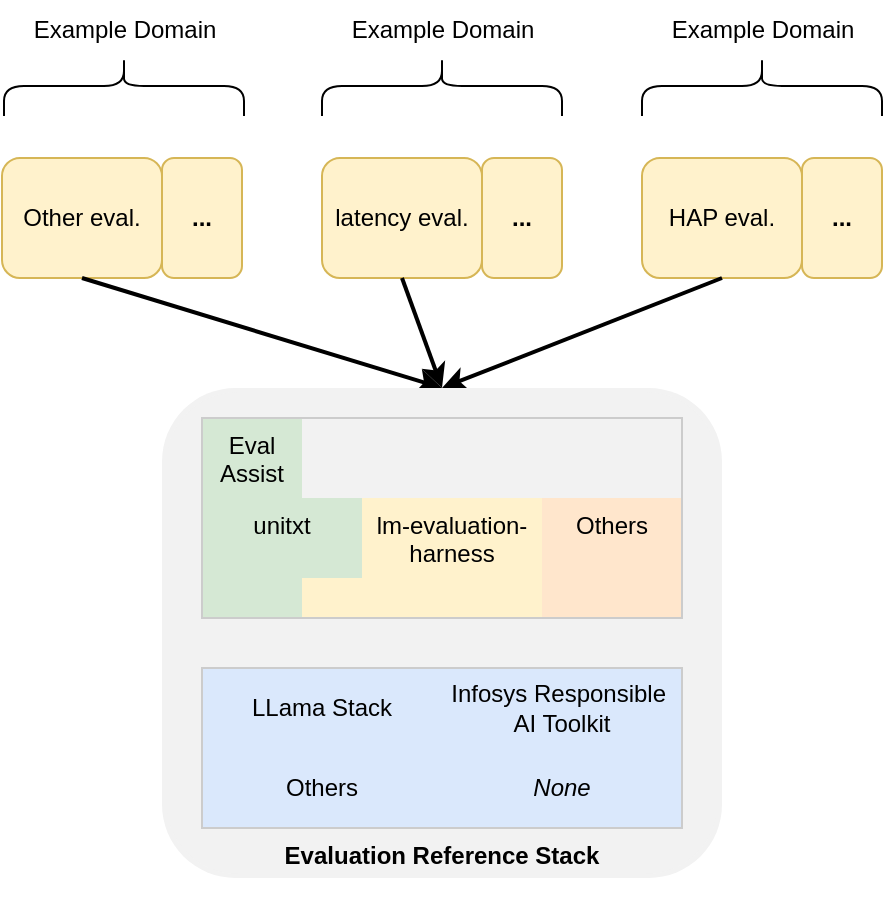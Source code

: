 <mxfile version="28.0.4">
  <diagram name="Page-1" id="09gnQbrcLcjUpxyhCd7x">
    <mxGraphModel dx="1106" dy="1004" grid="1" gridSize="10" guides="1" tooltips="1" connect="1" arrows="1" fold="1" page="1" pageScale="1" pageWidth="850" pageHeight="1100" background="#ffffff" math="0" shadow="0">
      <root>
        <mxCell id="0" />
        <mxCell id="1" parent="0" />
        <mxCell id="HqwWWxnO23v2ZquKlt4F-2" value="HAP eval." style="rounded=1;whiteSpace=wrap;html=1;fillColor=#fff2cc;strokeColor=#d6b656;" parent="1" vertex="1">
          <mxGeometry x="360" y="140" width="80" height="60" as="geometry" />
        </mxCell>
        <mxCell id="c8Kz1cjIccoRoO9TKuOa-3" value="&lt;b&gt;...&lt;/b&gt;" style="rounded=1;whiteSpace=wrap;html=1;fillColor=#fff2cc;strokeColor=#d6b656;" parent="1" vertex="1">
          <mxGeometry x="440" y="140" width="40" height="60" as="geometry" />
        </mxCell>
        <mxCell id="c8Kz1cjIccoRoO9TKuOa-4" value="latency eval.&lt;span style=&quot;color: rgba(0, 0, 0, 0); font-family: monospace; font-size: 0px; text-align: start; text-wrap: nowrap;&quot;&gt;%3CmxGraphModel%3E%3Croot%3E%3CmxCell%20id%3D%220%22%2F%3E%3CmxCell%20id%3D%221%22%20parent%3D%220%22%2F%3E%3CmxCell%20id%3D%222%22%20value%3D%22HAP%20eval.%22%20style%3D%22rounded%3D1%3BwhiteSpace%3Dwrap%3Bhtml%3D1%3BfillColor%3D%23fff2cc%3BstrokeColor%3D%23d6b656%3B%22%20vertex%3D%221%22%20parent%3D%221%22%3E%3CmxGeometry%20x%3D%22360%22%20y%3D%22340%22%20width%3D%2280%22%20height%3D%2260%22%20as%3D%22geometry%22%2F%3E%3C%2FmxCell%3E%3CmxCell%20id%3D%223%22%20value%3D%22%26lt%3Bb%26gt%3B...%26lt%3B%2Fb%26gt%3B%22%20style%3D%22rounded%3D1%3BwhiteSpace%3Dwrap%3Bhtml%3D1%3BfillColor%3D%23fff2cc%3BstrokeColor%3D%23d6b656%3B%22%20vertex%3D%221%22%20parent%3D%221%22%3E%3CmxGeometry%20x%3D%22440%22%20y%3D%22340%22%20width%3D%2240%22%20height%3D%2260%22%20as%3D%22geometry%22%2F%3E%3C%2FmxCell%3E%3C%2Froot%3E%3C%2FmxGraphModel%3E&lt;/span&gt;" style="rounded=1;whiteSpace=wrap;html=1;fillColor=#fff2cc;strokeColor=#d6b656;" parent="1" vertex="1">
          <mxGeometry x="200" y="140" width="80" height="60" as="geometry" />
        </mxCell>
        <mxCell id="c8Kz1cjIccoRoO9TKuOa-5" value="&lt;b&gt;...&lt;/b&gt;" style="rounded=1;whiteSpace=wrap;html=1;fillColor=#fff2cc;strokeColor=#d6b656;" parent="1" vertex="1">
          <mxGeometry x="280" y="140" width="40" height="60" as="geometry" />
        </mxCell>
        <mxCell id="c8Kz1cjIccoRoO9TKuOa-7" value="&lt;b&gt;...&lt;/b&gt;" style="rounded=1;whiteSpace=wrap;html=1;fillColor=#fff2cc;strokeColor=#d6b656;" parent="1" vertex="1">
          <mxGeometry x="120" y="140" width="40" height="60" as="geometry" />
        </mxCell>
        <mxCell id="c8Kz1cjIccoRoO9TKuOa-9" value="" style="shape=curlyBracket;whiteSpace=wrap;html=1;rounded=1;flipH=1;labelPosition=right;verticalLabelPosition=middle;align=left;verticalAlign=middle;size=0.5;rotation=270;" parent="1" vertex="1">
          <mxGeometry x="405" y="44" width="30" height="120" as="geometry" />
        </mxCell>
        <mxCell id="c8Kz1cjIccoRoO9TKuOa-10" value="Example Domain" style="text;html=1;align=center;verticalAlign=middle;resizable=0;points=[];autosize=1;strokeColor=none;fillColor=none;" parent="1" vertex="1">
          <mxGeometry x="365" y="61" width="110" height="30" as="geometry" />
        </mxCell>
        <mxCell id="c8Kz1cjIccoRoO9TKuOa-11" value="" style="shape=curlyBracket;whiteSpace=wrap;html=1;rounded=1;flipH=1;labelPosition=right;verticalLabelPosition=middle;align=left;verticalAlign=middle;size=0.5;rotation=270;" parent="1" vertex="1">
          <mxGeometry x="245" y="44" width="30" height="120" as="geometry" />
        </mxCell>
        <mxCell id="c8Kz1cjIccoRoO9TKuOa-12" value="Example Domain" style="text;html=1;align=center;verticalAlign=middle;resizable=0;points=[];autosize=1;strokeColor=none;fillColor=none;" parent="1" vertex="1">
          <mxGeometry x="205" y="61" width="110" height="30" as="geometry" />
        </mxCell>
        <mxCell id="c8Kz1cjIccoRoO9TKuOa-18" value="" style="endArrow=classic;html=1;rounded=0;exitX=0.5;exitY=1;exitDx=0;exitDy=0;strokeWidth=2;entryX=0.5;entryY=0;entryDx=0;entryDy=0;" parent="1" source="HqwWWxnO23v2ZquKlt4F-2" target="x0tJS8G9HbqzfCGhyq9s-12" edge="1">
          <mxGeometry width="50" height="50" relative="1" as="geometry">
            <mxPoint x="410" y="210" as="sourcePoint" />
            <mxPoint x="383" y="250" as="targetPoint" />
          </mxGeometry>
        </mxCell>
        <mxCell id="c8Kz1cjIccoRoO9TKuOa-19" value="Other eval." style="rounded=1;whiteSpace=wrap;html=1;fillColor=#fff2cc;strokeColor=#d6b656;" parent="1" vertex="1">
          <mxGeometry x="40" y="140" width="80" height="60" as="geometry" />
        </mxCell>
        <mxCell id="c8Kz1cjIccoRoO9TKuOa-21" value="" style="shape=curlyBracket;whiteSpace=wrap;html=1;rounded=1;flipH=1;labelPosition=right;verticalLabelPosition=middle;align=left;verticalAlign=middle;size=0.5;rotation=270;" parent="1" vertex="1">
          <mxGeometry x="86" y="44" width="30" height="120" as="geometry" />
        </mxCell>
        <mxCell id="c8Kz1cjIccoRoO9TKuOa-22" value="Example Domain" style="text;html=1;align=center;verticalAlign=middle;resizable=0;points=[];autosize=1;strokeColor=none;fillColor=none;" parent="1" vertex="1">
          <mxGeometry x="46" y="61" width="110" height="30" as="geometry" />
        </mxCell>
        <mxCell id="c8Kz1cjIccoRoO9TKuOa-23" value="" style="endArrow=classic;html=1;rounded=0;exitX=0.5;exitY=1;exitDx=0;exitDy=0;strokeWidth=2;entryX=0.5;entryY=0;entryDx=0;entryDy=0;" parent="1" source="c8Kz1cjIccoRoO9TKuOa-19" target="x0tJS8G9HbqzfCGhyq9s-12" edge="1">
          <mxGeometry width="50" height="50" relative="1" as="geometry">
            <mxPoint x="150" y="210" as="sourcePoint" />
            <mxPoint x="270" y="400" as="targetPoint" />
          </mxGeometry>
        </mxCell>
        <mxCell id="I_eKQ2xqUoPQEGkjYmp6-3" value="" style="endArrow=classic;html=1;rounded=0;exitX=0.5;exitY=1;exitDx=0;exitDy=0;strokeWidth=2;entryX=0.5;entryY=0;entryDx=0;entryDy=0;" parent="1" source="c8Kz1cjIccoRoO9TKuOa-4" target="x0tJS8G9HbqzfCGhyq9s-12" edge="1">
          <mxGeometry width="50" height="50" relative="1" as="geometry">
            <mxPoint x="310" y="270" as="sourcePoint" />
            <mxPoint x="392" y="348" as="targetPoint" />
          </mxGeometry>
        </mxCell>
        <mxCell id="AwK87uxzQqQ71q7OB2A3-1" value="" style="group" vertex="1" connectable="0" parent="1">
          <mxGeometry x="100" y="270" width="320" height="240" as="geometry" />
        </mxCell>
        <mxCell id="c8Kz1cjIccoRoO9TKuOa-14" value="" style="endArrow=classic;html=1;rounded=0;exitX=0.5;exitY=1;exitDx=0;exitDy=0;strokeWidth=3;" parent="AwK87uxzQqQ71q7OB2A3-1" edge="1">
          <mxGeometry width="50" height="50" relative="1" as="geometry">
            <mxPoint x="315" y="10" as="sourcePoint" />
            <mxPoint x="315" y="10" as="targetPoint" />
          </mxGeometry>
        </mxCell>
        <mxCell id="x0tJS8G9HbqzfCGhyq9s-11" value="" style="group" parent="AwK87uxzQqQ71q7OB2A3-1" vertex="1" connectable="0">
          <mxGeometry width="320" height="240" as="geometry" />
        </mxCell>
        <mxCell id="x0tJS8G9HbqzfCGhyq9s-12" value="&lt;b&gt;Evaluation Reference Stack&lt;/b&gt;" style="shape=ext;double=1;rounded=1;whiteSpace=wrap;html=1;verticalAlign=bottom;fillColor=#F2F2F2;strokeColor=none;" parent="x0tJS8G9HbqzfCGhyq9s-11" vertex="1">
          <mxGeometry x="20" y="-15" width="280" height="245" as="geometry" />
        </mxCell>
        <mxCell id="e0O7plwyOVTYNhSyArdF-3" value="&lt;i&gt;None&lt;/i&gt;" style="rounded=0;whiteSpace=wrap;html=1;fillColor=#dae8fc;strokeColor=none;" parent="x0tJS8G9HbqzfCGhyq9s-11" vertex="1">
          <mxGeometry x="160" y="165" width="120" height="40" as="geometry" />
        </mxCell>
        <mxCell id="e0O7plwyOVTYNhSyArdF-4" value="LLama Stack" style="rounded=0;whiteSpace=wrap;html=1;fillColor=#dae8fc;strokeColor=none;" parent="x0tJS8G9HbqzfCGhyq9s-11" vertex="1">
          <mxGeometry x="40" y="125" width="120" height="40" as="geometry" />
        </mxCell>
        <mxCell id="e0O7plwyOVTYNhSyArdF-5" value="Others" style="rounded=0;whiteSpace=wrap;html=1;fillColor=#dae8fc;strokeColor=none;" parent="x0tJS8G9HbqzfCGhyq9s-11" vertex="1">
          <mxGeometry x="40" y="165" width="120" height="40" as="geometry" />
        </mxCell>
        <mxCell id="e0O7plwyOVTYNhSyArdF-7" value="Eval Assist" style="rounded=0;whiteSpace=wrap;html=1;fillColor=#d5e8d4;strokeColor=none;verticalAlign=top;" parent="x0tJS8G9HbqzfCGhyq9s-11" vertex="1">
          <mxGeometry x="40" width="50" height="40" as="geometry" />
        </mxCell>
        <mxCell id="e0O7plwyOVTYNhSyArdF-9" value="unitxt" style="rounded=0;whiteSpace=wrap;html=1;fillColor=#d5e8d4;strokeColor=none;verticalAlign=top;" parent="x0tJS8G9HbqzfCGhyq9s-11" vertex="1">
          <mxGeometry x="40" y="40" width="80" height="60" as="geometry" />
        </mxCell>
        <mxCell id="e0O7plwyOVTYNhSyArdF-11" value="&lt;span style=&quot;color: rgb(0, 0, 0); font-family: Helvetica; font-size: 12px; font-style: normal; font-variant-ligatures: normal; font-variant-caps: normal; font-weight: 400; letter-spacing: normal; orphans: 2; text-align: center; text-indent: 0px; text-transform: none; widows: 2; word-spacing: 0px; -webkit-text-stroke-width: 0px; white-space: normal; text-decoration-thickness: initial; text-decoration-style: initial; text-decoration-color: initial; float: none; display: inline !important;&quot;&gt;lm-evaluation-harness&lt;/span&gt;" style="rounded=0;whiteSpace=wrap;html=1;fillColor=#fff2cc;strokeColor=none;verticalAlign=top;" parent="x0tJS8G9HbqzfCGhyq9s-11" vertex="1">
          <mxGeometry x="120" y="40" width="90" height="60" as="geometry" />
        </mxCell>
        <mxCell id="e0O7plwyOVTYNhSyArdF-12" value="" style="rounded=0;whiteSpace=wrap;html=1;fillColor=#fff2cc;strokeColor=none;verticalAlign=top;" parent="x0tJS8G9HbqzfCGhyq9s-11" vertex="1">
          <mxGeometry x="90" y="80" width="80" height="20" as="geometry" />
        </mxCell>
        <mxCell id="e0O7plwyOVTYNhSyArdF-1" value="Infosys Responsible&amp;nbsp;&lt;div&gt;AI Toolkit&lt;/div&gt;" style="rounded=0;whiteSpace=wrap;html=1;fillColor=#dae8fc;strokeColor=none;" parent="x0tJS8G9HbqzfCGhyq9s-11" vertex="1">
          <mxGeometry x="160" y="125" width="120" height="40" as="geometry" />
        </mxCell>
        <mxCell id="e0O7plwyOVTYNhSyArdF-16" value="" style="rounded=0;whiteSpace=wrap;html=1;fillColor=none;strokeColor=#CCCCCC;" parent="x0tJS8G9HbqzfCGhyq9s-11" vertex="1">
          <mxGeometry x="40" y="125" width="240" height="80" as="geometry" />
        </mxCell>
        <mxCell id="e0O7plwyOVTYNhSyArdF-10" value="Others" style="rounded=0;whiteSpace=wrap;html=1;fillColor=#ffe6cc;strokeColor=none;verticalAlign=top;" parent="x0tJS8G9HbqzfCGhyq9s-11" vertex="1">
          <mxGeometry x="210" y="40" width="70" height="60" as="geometry" />
        </mxCell>
        <mxCell id="e0O7plwyOVTYNhSyArdF-17" value="" style="rounded=0;whiteSpace=wrap;html=1;fillColor=none;strokeColor=#CCCCCC;" parent="x0tJS8G9HbqzfCGhyq9s-11" vertex="1">
          <mxGeometry x="40" width="240" height="100" as="geometry" />
        </mxCell>
      </root>
    </mxGraphModel>
  </diagram>
</mxfile>
